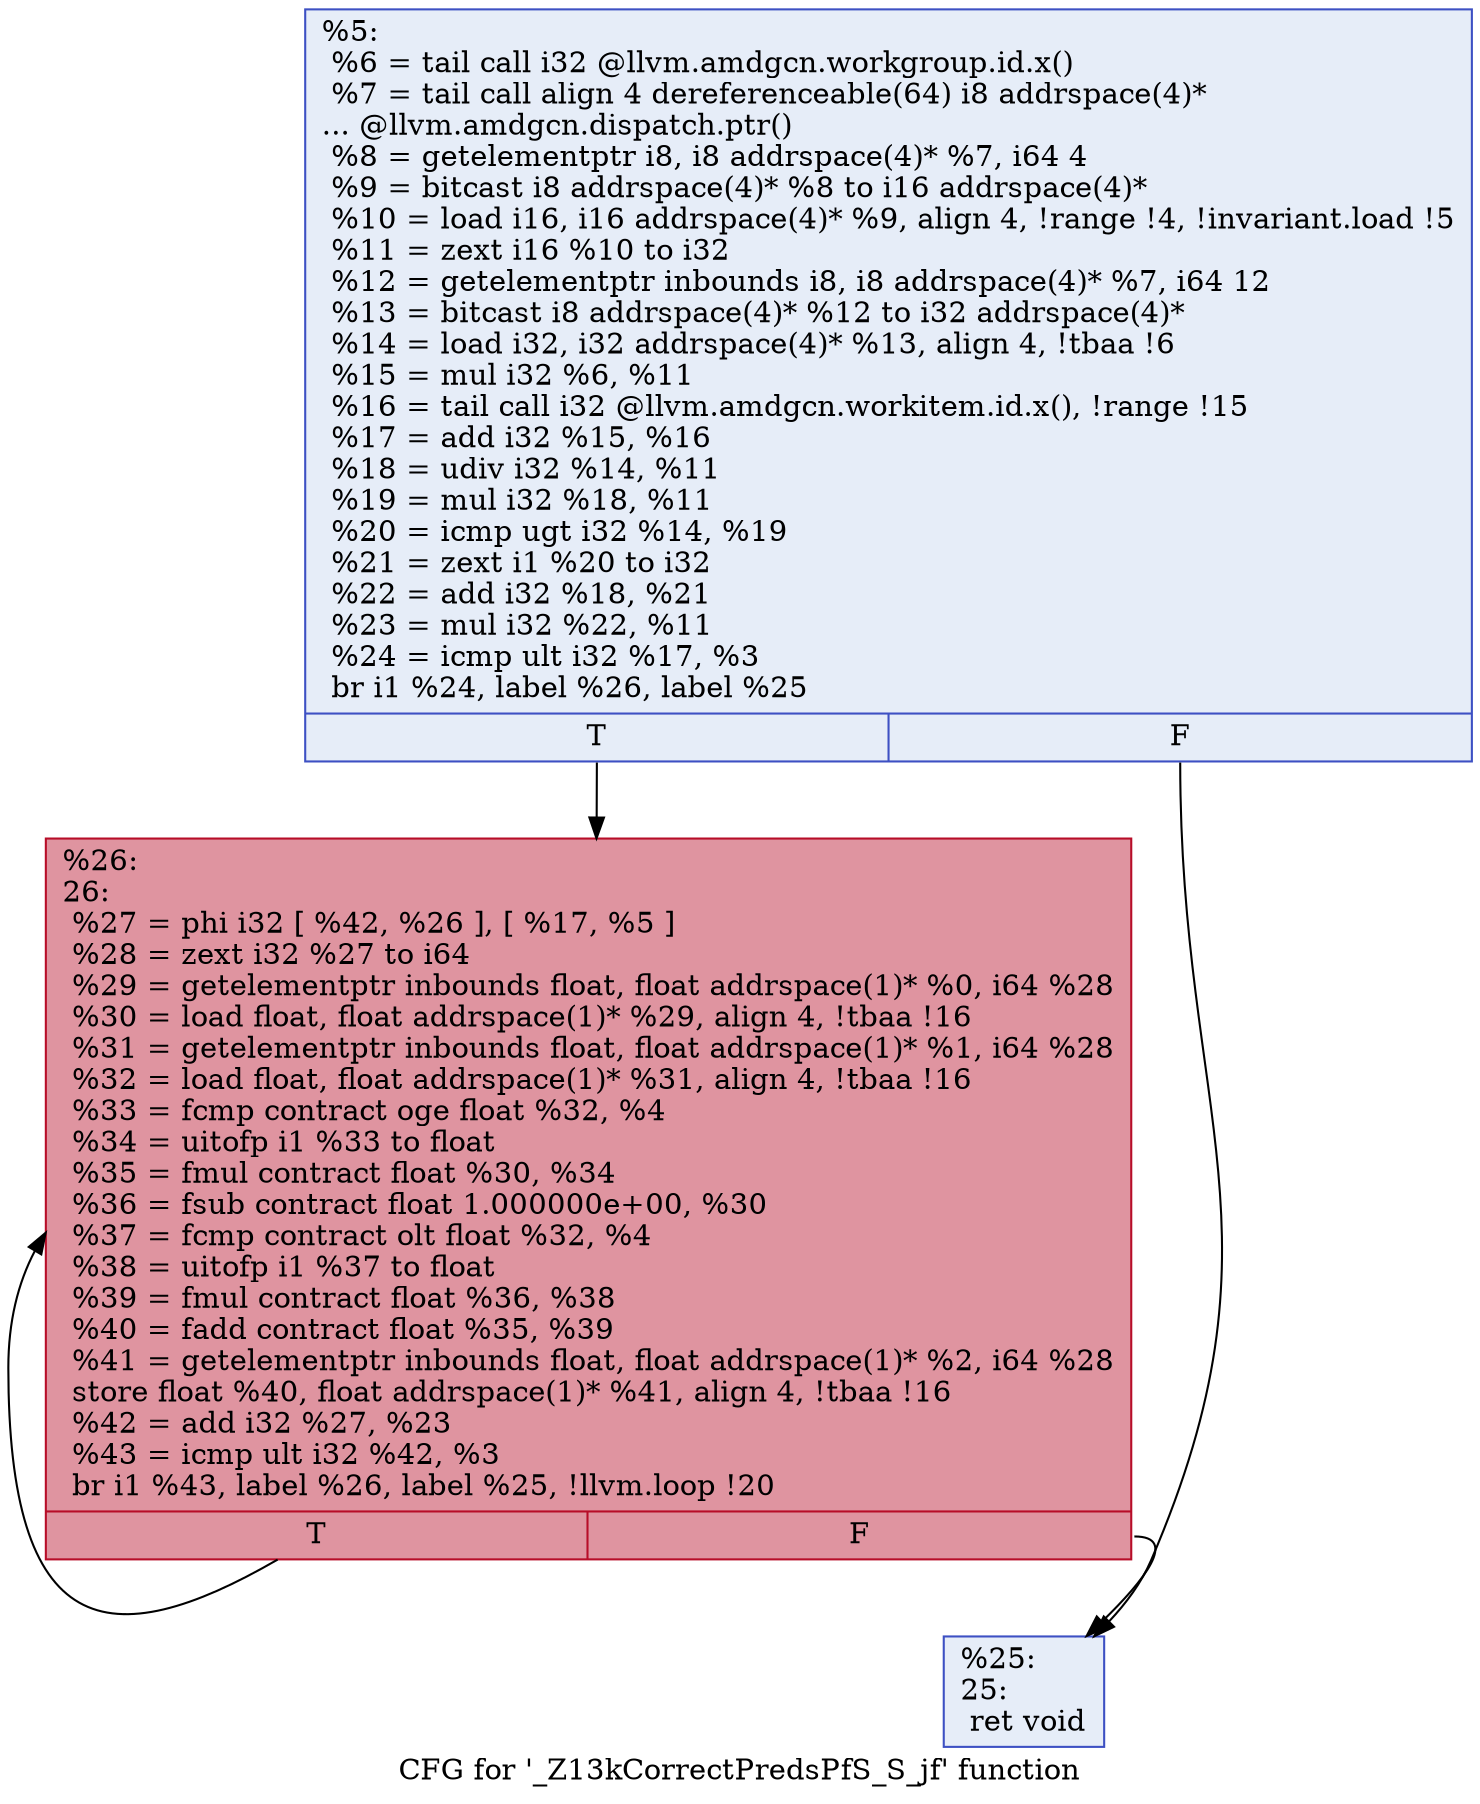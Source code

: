 digraph "CFG for '_Z13kCorrectPredsPfS_S_jf' function" {
	label="CFG for '_Z13kCorrectPredsPfS_S_jf' function";

	Node0x5f9d660 [shape=record,color="#3d50c3ff", style=filled, fillcolor="#c7d7f070",label="{%5:\l  %6 = tail call i32 @llvm.amdgcn.workgroup.id.x()\l  %7 = tail call align 4 dereferenceable(64) i8 addrspace(4)*\l... @llvm.amdgcn.dispatch.ptr()\l  %8 = getelementptr i8, i8 addrspace(4)* %7, i64 4\l  %9 = bitcast i8 addrspace(4)* %8 to i16 addrspace(4)*\l  %10 = load i16, i16 addrspace(4)* %9, align 4, !range !4, !invariant.load !5\l  %11 = zext i16 %10 to i32\l  %12 = getelementptr inbounds i8, i8 addrspace(4)* %7, i64 12\l  %13 = bitcast i8 addrspace(4)* %12 to i32 addrspace(4)*\l  %14 = load i32, i32 addrspace(4)* %13, align 4, !tbaa !6\l  %15 = mul i32 %6, %11\l  %16 = tail call i32 @llvm.amdgcn.workitem.id.x(), !range !15\l  %17 = add i32 %15, %16\l  %18 = udiv i32 %14, %11\l  %19 = mul i32 %18, %11\l  %20 = icmp ugt i32 %14, %19\l  %21 = zext i1 %20 to i32\l  %22 = add i32 %18, %21\l  %23 = mul i32 %22, %11\l  %24 = icmp ult i32 %17, %3\l  br i1 %24, label %26, label %25\l|{<s0>T|<s1>F}}"];
	Node0x5f9d660:s0 -> Node0x5f9fbd0;
	Node0x5f9d660:s1 -> Node0x5f9fc60;
	Node0x5f9fc60 [shape=record,color="#3d50c3ff", style=filled, fillcolor="#c7d7f070",label="{%25:\l25:                                               \l  ret void\l}"];
	Node0x5f9fbd0 [shape=record,color="#b70d28ff", style=filled, fillcolor="#b70d2870",label="{%26:\l26:                                               \l  %27 = phi i32 [ %42, %26 ], [ %17, %5 ]\l  %28 = zext i32 %27 to i64\l  %29 = getelementptr inbounds float, float addrspace(1)* %0, i64 %28\l  %30 = load float, float addrspace(1)* %29, align 4, !tbaa !16\l  %31 = getelementptr inbounds float, float addrspace(1)* %1, i64 %28\l  %32 = load float, float addrspace(1)* %31, align 4, !tbaa !16\l  %33 = fcmp contract oge float %32, %4\l  %34 = uitofp i1 %33 to float\l  %35 = fmul contract float %30, %34\l  %36 = fsub contract float 1.000000e+00, %30\l  %37 = fcmp contract olt float %32, %4\l  %38 = uitofp i1 %37 to float\l  %39 = fmul contract float %36, %38\l  %40 = fadd contract float %35, %39\l  %41 = getelementptr inbounds float, float addrspace(1)* %2, i64 %28\l  store float %40, float addrspace(1)* %41, align 4, !tbaa !16\l  %42 = add i32 %27, %23\l  %43 = icmp ult i32 %42, %3\l  br i1 %43, label %26, label %25, !llvm.loop !20\l|{<s0>T|<s1>F}}"];
	Node0x5f9fbd0:s0 -> Node0x5f9fbd0;
	Node0x5f9fbd0:s1 -> Node0x5f9fc60;
}
